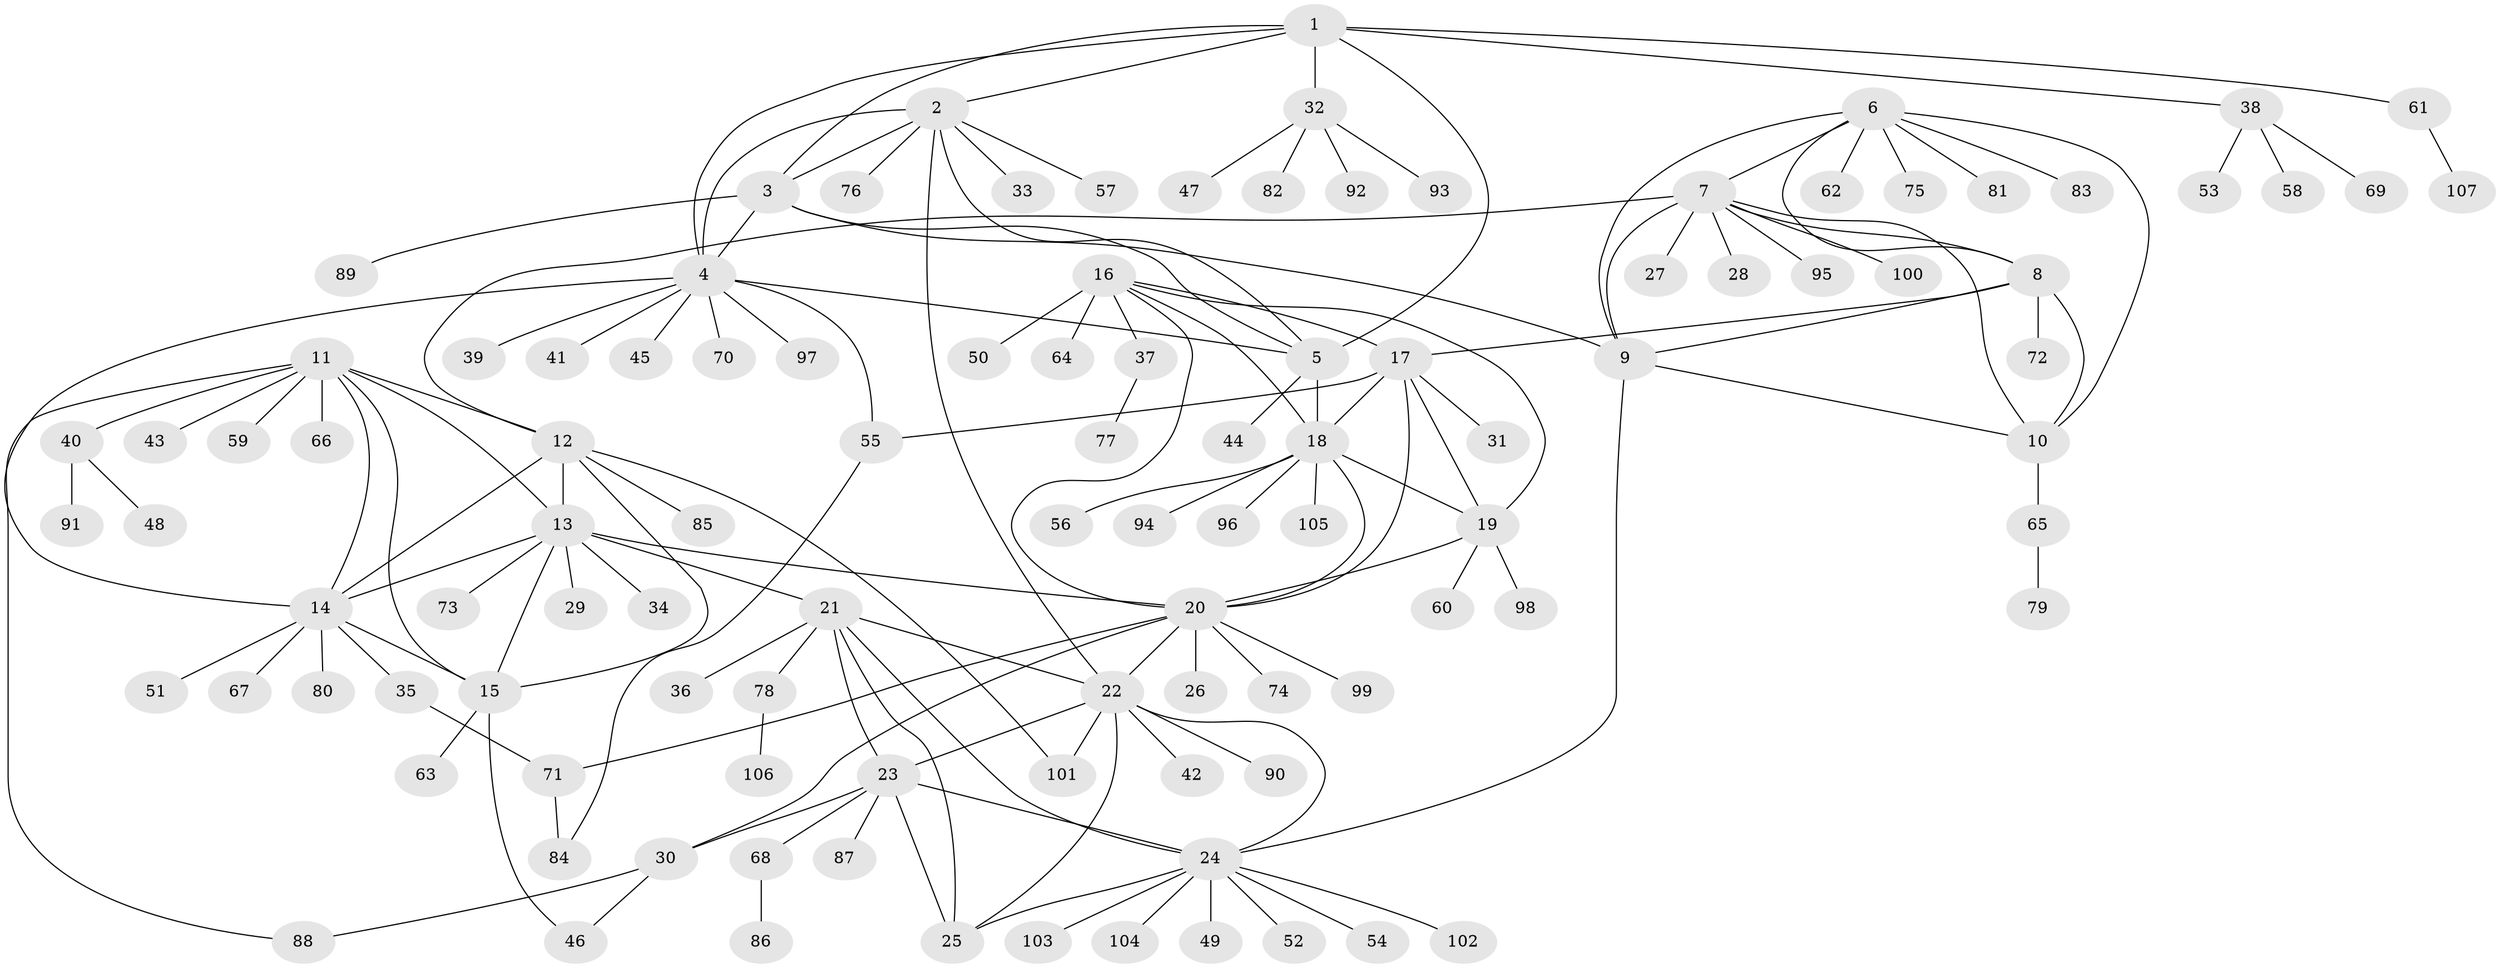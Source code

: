 // coarse degree distribution, {9: 0.024691358024691357, 7: 0.07407407407407407, 5: 0.024691358024691357, 10: 0.012345679012345678, 6: 0.037037037037037035, 4: 0.06172839506172839, 11: 0.024691358024691357, 12: 0.012345679012345678, 1: 0.654320987654321, 2: 0.06172839506172839, 3: 0.012345679012345678}
// Generated by graph-tools (version 1.1) at 2025/42/03/06/25 10:42:07]
// undirected, 107 vertices, 149 edges
graph export_dot {
graph [start="1"]
  node [color=gray90,style=filled];
  1;
  2;
  3;
  4;
  5;
  6;
  7;
  8;
  9;
  10;
  11;
  12;
  13;
  14;
  15;
  16;
  17;
  18;
  19;
  20;
  21;
  22;
  23;
  24;
  25;
  26;
  27;
  28;
  29;
  30;
  31;
  32;
  33;
  34;
  35;
  36;
  37;
  38;
  39;
  40;
  41;
  42;
  43;
  44;
  45;
  46;
  47;
  48;
  49;
  50;
  51;
  52;
  53;
  54;
  55;
  56;
  57;
  58;
  59;
  60;
  61;
  62;
  63;
  64;
  65;
  66;
  67;
  68;
  69;
  70;
  71;
  72;
  73;
  74;
  75;
  76;
  77;
  78;
  79;
  80;
  81;
  82;
  83;
  84;
  85;
  86;
  87;
  88;
  89;
  90;
  91;
  92;
  93;
  94;
  95;
  96;
  97;
  98;
  99;
  100;
  101;
  102;
  103;
  104;
  105;
  106;
  107;
  1 -- 2;
  1 -- 3;
  1 -- 4;
  1 -- 5;
  1 -- 32;
  1 -- 38;
  1 -- 61;
  2 -- 3;
  2 -- 4;
  2 -- 5;
  2 -- 22;
  2 -- 33;
  2 -- 57;
  2 -- 76;
  3 -- 4;
  3 -- 5;
  3 -- 9;
  3 -- 89;
  4 -- 5;
  4 -- 14;
  4 -- 39;
  4 -- 41;
  4 -- 45;
  4 -- 55;
  4 -- 70;
  4 -- 97;
  5 -- 18;
  5 -- 44;
  6 -- 7;
  6 -- 8;
  6 -- 9;
  6 -- 10;
  6 -- 62;
  6 -- 75;
  6 -- 81;
  6 -- 83;
  7 -- 8;
  7 -- 9;
  7 -- 10;
  7 -- 12;
  7 -- 27;
  7 -- 28;
  7 -- 95;
  7 -- 100;
  8 -- 9;
  8 -- 10;
  8 -- 17;
  8 -- 72;
  9 -- 10;
  9 -- 24;
  10 -- 65;
  11 -- 12;
  11 -- 13;
  11 -- 14;
  11 -- 15;
  11 -- 40;
  11 -- 43;
  11 -- 59;
  11 -- 66;
  11 -- 88;
  12 -- 13;
  12 -- 14;
  12 -- 15;
  12 -- 85;
  12 -- 101;
  13 -- 14;
  13 -- 15;
  13 -- 20;
  13 -- 21;
  13 -- 29;
  13 -- 34;
  13 -- 73;
  14 -- 15;
  14 -- 35;
  14 -- 51;
  14 -- 67;
  14 -- 80;
  15 -- 46;
  15 -- 63;
  16 -- 17;
  16 -- 18;
  16 -- 19;
  16 -- 20;
  16 -- 37;
  16 -- 50;
  16 -- 64;
  17 -- 18;
  17 -- 19;
  17 -- 20;
  17 -- 31;
  17 -- 55;
  18 -- 19;
  18 -- 20;
  18 -- 56;
  18 -- 94;
  18 -- 96;
  18 -- 105;
  19 -- 20;
  19 -- 60;
  19 -- 98;
  20 -- 22;
  20 -- 26;
  20 -- 30;
  20 -- 71;
  20 -- 74;
  20 -- 99;
  21 -- 22;
  21 -- 23;
  21 -- 24;
  21 -- 25;
  21 -- 36;
  21 -- 78;
  22 -- 23;
  22 -- 24;
  22 -- 25;
  22 -- 42;
  22 -- 90;
  22 -- 101;
  23 -- 24;
  23 -- 25;
  23 -- 30;
  23 -- 68;
  23 -- 87;
  24 -- 25;
  24 -- 49;
  24 -- 52;
  24 -- 54;
  24 -- 102;
  24 -- 103;
  24 -- 104;
  30 -- 46;
  30 -- 88;
  32 -- 47;
  32 -- 82;
  32 -- 92;
  32 -- 93;
  35 -- 71;
  37 -- 77;
  38 -- 53;
  38 -- 58;
  38 -- 69;
  40 -- 48;
  40 -- 91;
  55 -- 84;
  61 -- 107;
  65 -- 79;
  68 -- 86;
  71 -- 84;
  78 -- 106;
}
